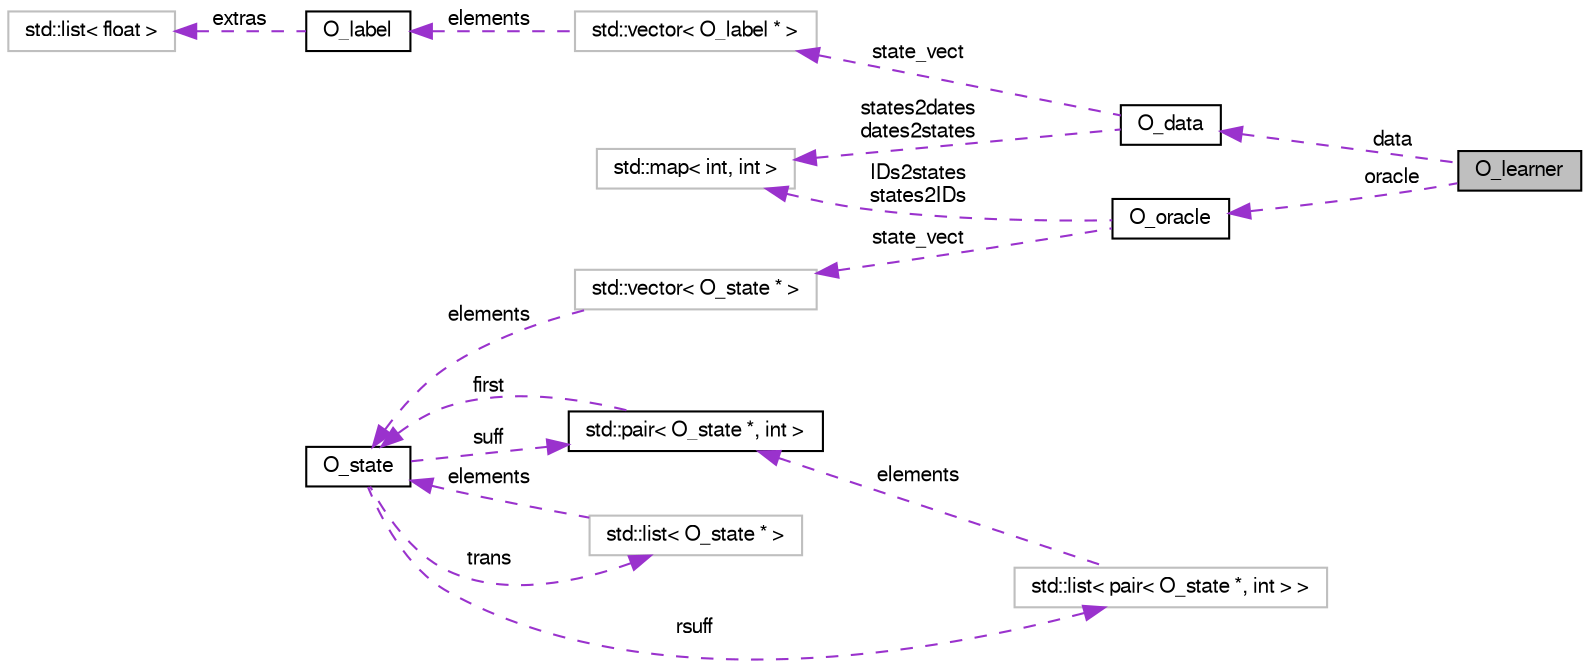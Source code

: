 digraph G
{
  bgcolor="transparent";
  edge [fontname="FreeSans",fontsize="10",labelfontname="FreeSans",labelfontsize="10"];
  node [fontname="FreeSans",fontsize="10",shape=record];
  rankdir=LR;
  Node1 [label="O_learner",height=0.2,width=0.4,color="black", fillcolor="grey75", style="filled" fontcolor="black"];
  Node2 -> Node1 [dir=back,color="darkorchid3",fontsize="10",style="dashed",label="data",fontname="FreeSans"];
  Node2 [label="O_data",height=0.2,width=0.4,color="black",URL="$class_o__data.html",tooltip="Data sequence class."];
  Node3 -> Node2 [dir=back,color="darkorchid3",fontsize="10",style="dashed",label="state_vect",fontname="FreeSans"];
  Node3 [label="std::vector\< O_label * \>",height=0.2,width=0.4,color="grey75"];
  Node4 -> Node3 [dir=back,color="darkorchid3",fontsize="10",style="dashed",label="elements",fontname="FreeSans"];
  Node4 [label="O_label",height=0.2,width=0.4,color="black",URL="$class_o__label.html",tooltip="Generic state of a data sequence."];
  Node5 -> Node4 [dir=back,color="darkorchid3",fontsize="10",style="dashed",label="extras",fontname="FreeSans"];
  Node5 [label="std::list\< float \>",height=0.2,width=0.4,color="grey75"];
  Node6 -> Node2 [dir=back,color="darkorchid3",fontsize="10",style="dashed",label="states2dates\ndates2states",fontname="FreeSans"];
  Node6 [label="std::map\< int, int \>",height=0.2,width=0.4,color="grey75"];
  Node7 -> Node1 [dir=back,color="darkorchid3",fontsize="10",style="dashed",label="oracle",fontname="FreeSans"];
  Node7 [label="O_oracle",height=0.2,width=0.4,color="black",URL="$class_o__oracle.html",tooltip="Factor Oracle (FO) class."];
  Node6 -> Node7 [dir=back,color="darkorchid3",fontsize="10",style="dashed",label="IDs2states\nstates2IDs",fontname="FreeSans"];
  Node8 -> Node7 [dir=back,color="darkorchid3",fontsize="10",style="dashed",label="state_vect",fontname="FreeSans"];
  Node8 [label="std::vector\< O_state * \>",height=0.2,width=0.4,color="grey75"];
  Node9 -> Node8 [dir=back,color="darkorchid3",fontsize="10",style="dashed",label="elements",fontname="FreeSans"];
  Node9 [label="O_state",height=0.2,width=0.4,color="black",URL="$class_o__state.html",tooltip="Factor Oracle state class."];
  Node10 -> Node9 [dir=back,color="darkorchid3",fontsize="10",style="dashed",label="rsuff",fontname="FreeSans"];
  Node10 [label="std::list\< pair\< O_state *, int \> \>",height=0.2,width=0.4,color="grey75"];
  Node11 -> Node10 [dir=back,color="darkorchid3",fontsize="10",style="dashed",label="elements",fontname="FreeSans"];
  Node11 [label="std::pair\< O_state *, int \>",height=0.2,width=0.4,color="black",URL="$structstd_1_1pair.html"];
  Node9 -> Node11 [dir=back,color="darkorchid3",fontsize="10",style="dashed",label="first",fontname="FreeSans"];
  Node11 -> Node9 [dir=back,color="darkorchid3",fontsize="10",style="dashed",label="suff",fontname="FreeSans"];
  Node12 -> Node9 [dir=back,color="darkorchid3",fontsize="10",style="dashed",label="trans",fontname="FreeSans"];
  Node12 [label="std::list\< O_state * \>",height=0.2,width=0.4,color="grey75"];
  Node9 -> Node12 [dir=back,color="darkorchid3",fontsize="10",style="dashed",label="elements",fontname="FreeSans"];
}

